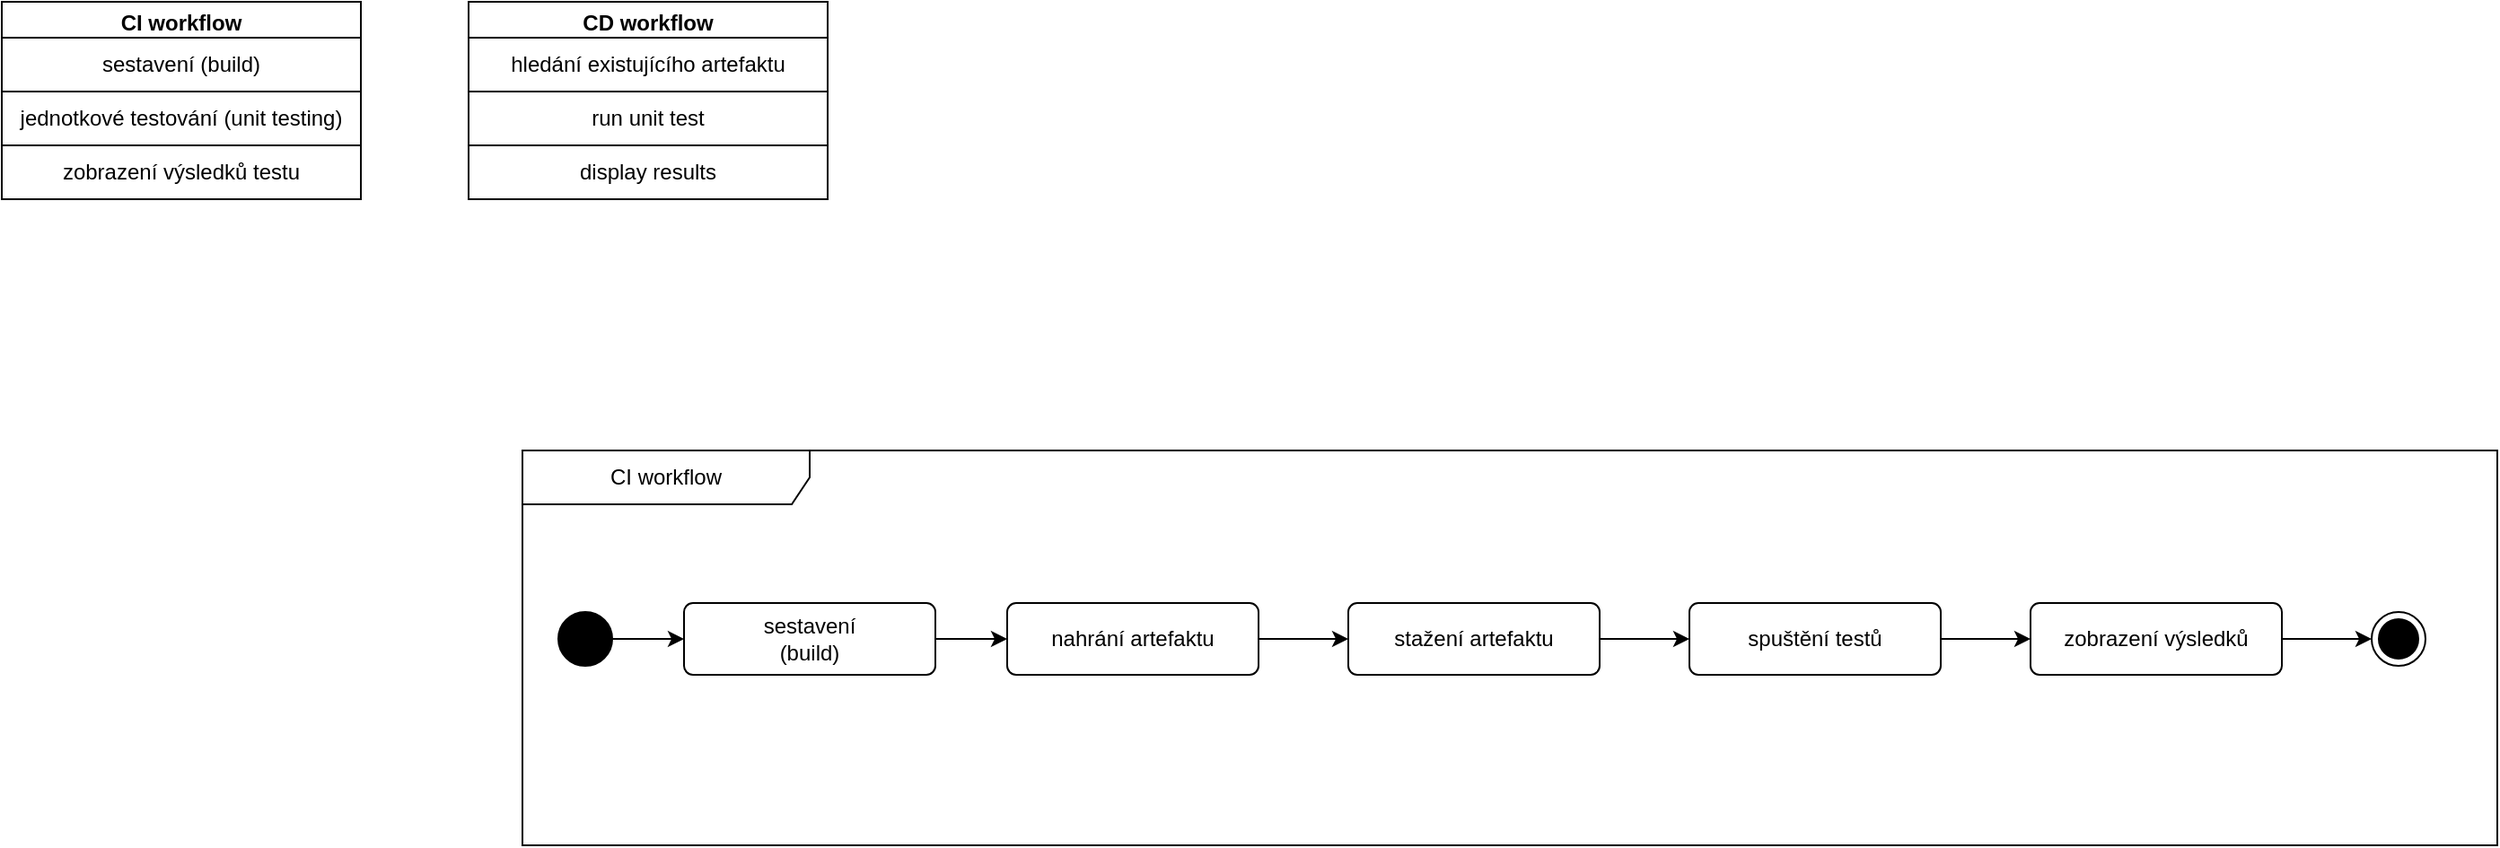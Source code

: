 <mxfile version="26.0.15">
  <diagram name="Stránka-1" id="0nZLXH22_bBQ2f5gnhHG">
    <mxGraphModel dx="919" dy="603" grid="1" gridSize="10" guides="1" tooltips="1" connect="1" arrows="1" fold="1" page="1" pageScale="1" pageWidth="3300" pageHeight="4681" math="0" shadow="0">
      <root>
        <mxCell id="0" />
        <mxCell id="1" parent="0" />
        <mxCell id="ZliIxLHXJezebO3cyz0a-1" value="CI workflow" style="swimlane;whiteSpace=wrap;html=1;" vertex="1" parent="1">
          <mxGeometry x="300" y="60" width="200" height="110" as="geometry" />
        </mxCell>
        <mxCell id="ZliIxLHXJezebO3cyz0a-2" value="sestavení (build)" style="whiteSpace=wrap;html=1;" vertex="1" parent="ZliIxLHXJezebO3cyz0a-1">
          <mxGeometry y="20" width="200" height="30" as="geometry" />
        </mxCell>
        <mxCell id="ZliIxLHXJezebO3cyz0a-3" value="jednotkové testování (unit testing)" style="whiteSpace=wrap;html=1;" vertex="1" parent="ZliIxLHXJezebO3cyz0a-1">
          <mxGeometry y="50" width="200" height="30" as="geometry" />
        </mxCell>
        <mxCell id="ZliIxLHXJezebO3cyz0a-4" value="zobrazení výsledků testu" style="whiteSpace=wrap;html=1;" vertex="1" parent="ZliIxLHXJezebO3cyz0a-1">
          <mxGeometry y="80" width="200" height="30" as="geometry" />
        </mxCell>
        <mxCell id="ZliIxLHXJezebO3cyz0a-5" value="CD workflow" style="swimlane;whiteSpace=wrap;html=1;" vertex="1" parent="1">
          <mxGeometry x="560" y="60" width="200" height="110" as="geometry" />
        </mxCell>
        <mxCell id="ZliIxLHXJezebO3cyz0a-6" value="hledání existujícího artefaktu" style="whiteSpace=wrap;html=1;" vertex="1" parent="ZliIxLHXJezebO3cyz0a-5">
          <mxGeometry y="20" width="200" height="30" as="geometry" />
        </mxCell>
        <mxCell id="ZliIxLHXJezebO3cyz0a-7" value="run unit test" style="whiteSpace=wrap;html=1;" vertex="1" parent="ZliIxLHXJezebO3cyz0a-5">
          <mxGeometry y="50" width="200" height="30" as="geometry" />
        </mxCell>
        <mxCell id="ZliIxLHXJezebO3cyz0a-8" value="display results" style="whiteSpace=wrap;html=1;" vertex="1" parent="ZliIxLHXJezebO3cyz0a-5">
          <mxGeometry y="80" width="200" height="30" as="geometry" />
        </mxCell>
        <mxCell id="ZliIxLHXJezebO3cyz0a-13" value="CI workflow" style="shape=umlFrame;whiteSpace=wrap;html=1;pointerEvents=0;recursiveResize=0;container=1;collapsible=0;width=160;" vertex="1" parent="1">
          <mxGeometry x="590" y="310" width="1100" height="220" as="geometry" />
        </mxCell>
        <mxCell id="ZliIxLHXJezebO3cyz0a-25" style="edgeStyle=orthogonalEdgeStyle;rounded=0;orthogonalLoop=1;jettySize=auto;html=1;" edge="1" parent="ZliIxLHXJezebO3cyz0a-13" source="ZliIxLHXJezebO3cyz0a-22" target="ZliIxLHXJezebO3cyz0a-24">
          <mxGeometry relative="1" as="geometry" />
        </mxCell>
        <mxCell id="ZliIxLHXJezebO3cyz0a-22" value="sestavení&lt;div&gt;(build)&lt;/div&gt;" style="html=1;align=center;verticalAlign=middle;rounded=1;absoluteArcSize=1;arcSize=10;dashed=0;whiteSpace=wrap;" vertex="1" parent="ZliIxLHXJezebO3cyz0a-13">
          <mxGeometry x="90" y="85" width="140" height="40" as="geometry" />
        </mxCell>
        <mxCell id="ZliIxLHXJezebO3cyz0a-27" style="edgeStyle=orthogonalEdgeStyle;rounded=0;orthogonalLoop=1;jettySize=auto;html=1;entryX=0;entryY=0.5;entryDx=0;entryDy=0;" edge="1" parent="ZliIxLHXJezebO3cyz0a-13" source="ZliIxLHXJezebO3cyz0a-24" target="ZliIxLHXJezebO3cyz0a-26">
          <mxGeometry relative="1" as="geometry" />
        </mxCell>
        <mxCell id="ZliIxLHXJezebO3cyz0a-24" value="nahrání artefaktu" style="html=1;align=center;verticalAlign=middle;rounded=1;absoluteArcSize=1;arcSize=10;dashed=0;whiteSpace=wrap;" vertex="1" parent="ZliIxLHXJezebO3cyz0a-13">
          <mxGeometry x="270" y="85" width="140" height="40" as="geometry" />
        </mxCell>
        <mxCell id="ZliIxLHXJezebO3cyz0a-12" value="" style="ellipse;html=1;shape=endState;fillColor=strokeColor;" vertex="1" parent="ZliIxLHXJezebO3cyz0a-13">
          <mxGeometry x="1030" y="90" width="30" height="30" as="geometry" />
        </mxCell>
        <mxCell id="ZliIxLHXJezebO3cyz0a-29" style="edgeStyle=orthogonalEdgeStyle;rounded=0;orthogonalLoop=1;jettySize=auto;html=1;" edge="1" parent="ZliIxLHXJezebO3cyz0a-13" source="ZliIxLHXJezebO3cyz0a-26" target="ZliIxLHXJezebO3cyz0a-28">
          <mxGeometry relative="1" as="geometry" />
        </mxCell>
        <mxCell id="ZliIxLHXJezebO3cyz0a-26" value="stažení artefaktu" style="html=1;align=center;verticalAlign=middle;rounded=1;absoluteArcSize=1;arcSize=10;dashed=0;whiteSpace=wrap;" vertex="1" parent="ZliIxLHXJezebO3cyz0a-13">
          <mxGeometry x="460" y="85" width="140" height="40" as="geometry" />
        </mxCell>
        <mxCell id="ZliIxLHXJezebO3cyz0a-11" value="" style="ellipse;fillColor=strokeColor;html=1;" vertex="1" parent="ZliIxLHXJezebO3cyz0a-13">
          <mxGeometry x="20" y="90" width="30" height="30" as="geometry" />
        </mxCell>
        <mxCell id="ZliIxLHXJezebO3cyz0a-23" style="edgeStyle=orthogonalEdgeStyle;rounded=0;orthogonalLoop=1;jettySize=auto;html=1;entryX=0;entryY=0.5;entryDx=0;entryDy=0;" edge="1" parent="ZliIxLHXJezebO3cyz0a-13" source="ZliIxLHXJezebO3cyz0a-11" target="ZliIxLHXJezebO3cyz0a-22">
          <mxGeometry relative="1" as="geometry" />
        </mxCell>
        <mxCell id="ZliIxLHXJezebO3cyz0a-31" style="edgeStyle=orthogonalEdgeStyle;rounded=0;orthogonalLoop=1;jettySize=auto;html=1;" edge="1" parent="ZliIxLHXJezebO3cyz0a-13" source="ZliIxLHXJezebO3cyz0a-28" target="ZliIxLHXJezebO3cyz0a-30">
          <mxGeometry relative="1" as="geometry" />
        </mxCell>
        <mxCell id="ZliIxLHXJezebO3cyz0a-28" value="spuštění testů" style="html=1;align=center;verticalAlign=middle;rounded=1;absoluteArcSize=1;arcSize=10;dashed=0;whiteSpace=wrap;" vertex="1" parent="ZliIxLHXJezebO3cyz0a-13">
          <mxGeometry x="650" y="85" width="140" height="40" as="geometry" />
        </mxCell>
        <mxCell id="ZliIxLHXJezebO3cyz0a-32" style="edgeStyle=orthogonalEdgeStyle;rounded=0;orthogonalLoop=1;jettySize=auto;html=1;entryX=0;entryY=0.5;entryDx=0;entryDy=0;" edge="1" parent="ZliIxLHXJezebO3cyz0a-13" source="ZliIxLHXJezebO3cyz0a-30" target="ZliIxLHXJezebO3cyz0a-12">
          <mxGeometry relative="1" as="geometry" />
        </mxCell>
        <mxCell id="ZliIxLHXJezebO3cyz0a-30" value="zobrazení výsledků" style="html=1;align=center;verticalAlign=middle;rounded=1;absoluteArcSize=1;arcSize=10;dashed=0;whiteSpace=wrap;" vertex="1" parent="ZliIxLHXJezebO3cyz0a-13">
          <mxGeometry x="840" y="85" width="140" height="40" as="geometry" />
        </mxCell>
      </root>
    </mxGraphModel>
  </diagram>
</mxfile>
